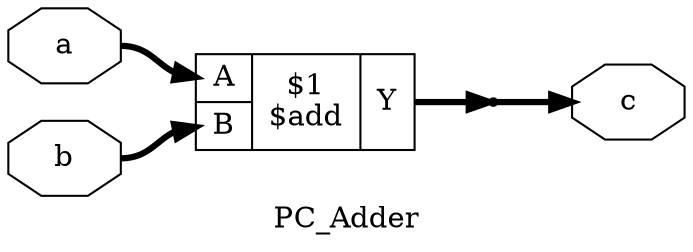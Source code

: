 digraph "PC_Adder" {
label="PC_Adder";
rankdir="LR";
remincross=true;
n2 [ shape=octagon, label="c", color="black", fontcolor="black" ];
n3 [ shape=octagon, label="b", color="black", fontcolor="black" ];
n4 [ shape=octagon, label="a", color="black", fontcolor="black" ];
c8 [ shape=record, label="{{<p5> A|<p6> B}|$1\n$add|{<p7> Y}}",  ];
x0 [shape=point, ];
c8:p7:e -> x0:w [color="black", fontcolor="black", style="setlinewidth(3)", label=""];
x0:e -> n2:w [color="black", fontcolor="black", style="setlinewidth(3)", label=""];
n3:e -> c8:p6:w [color="black", fontcolor="black", style="setlinewidth(3)", label=""];
n4:e -> c8:p5:w [color="black", fontcolor="black", style="setlinewidth(3)", label=""];
}
